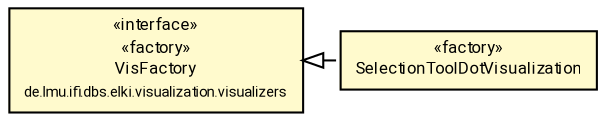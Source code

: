 #!/usr/local/bin/dot
#
# Class diagram 
# Generated by UMLGraph version R5_7_2-60-g0e99a6 (http://www.spinellis.gr/umlgraph/)
#

digraph G {
	graph [fontnames="svg"]
	edge [fontname="Roboto",fontsize=7,labelfontname="Roboto",labelfontsize=7,color="black"];
	node [fontname="Roboto",fontcolor="black",fontsize=8,shape=plaintext,margin=0,width=0,height=0];
	nodesep=0.15;
	ranksep=0.25;
	rankdir=LR;
	// de.lmu.ifi.dbs.elki.visualization.visualizers.scatterplot.selection.SelectionToolDotVisualization
	c9220699 [label=<<table title="de.lmu.ifi.dbs.elki.visualization.visualizers.scatterplot.selection.SelectionToolDotVisualization" border="0" cellborder="1" cellspacing="0" cellpadding="2" bgcolor="lemonChiffon" href="SelectionToolDotVisualization.html" target="_parent">
		<tr><td><table border="0" cellspacing="0" cellpadding="1">
		<tr><td align="center" balign="center"> &#171;factory&#187; </td></tr>
		<tr><td align="center" balign="center"> <font face="Roboto">SelectionToolDotVisualization</font> </td></tr>
		</table></td></tr>
		</table>>, URL="SelectionToolDotVisualization.html"];
	// de.lmu.ifi.dbs.elki.visualization.visualizers.VisFactory
	c9220727 [label=<<table title="de.lmu.ifi.dbs.elki.visualization.visualizers.VisFactory" border="0" cellborder="1" cellspacing="0" cellpadding="2" bgcolor="LemonChiffon" href="../../VisFactory.html" target="_parent">
		<tr><td><table border="0" cellspacing="0" cellpadding="1">
		<tr><td align="center" balign="center"> &#171;interface&#187; </td></tr>
		<tr><td align="center" balign="center"> &#171;factory&#187; </td></tr>
		<tr><td align="center" balign="center"> <font face="Roboto">VisFactory</font> </td></tr>
		<tr><td align="center" balign="center"> <font face="Roboto" point-size="7.0">de.lmu.ifi.dbs.elki.visualization.visualizers</font> </td></tr>
		</table></td></tr>
		</table>>, URL="../../VisFactory.html"];
	// de.lmu.ifi.dbs.elki.visualization.visualizers.scatterplot.selection.SelectionToolDotVisualization implements de.lmu.ifi.dbs.elki.visualization.visualizers.VisFactory
	c9220727 -> c9220699 [arrowtail=empty,style=dashed,dir=back,weight=9];
}

